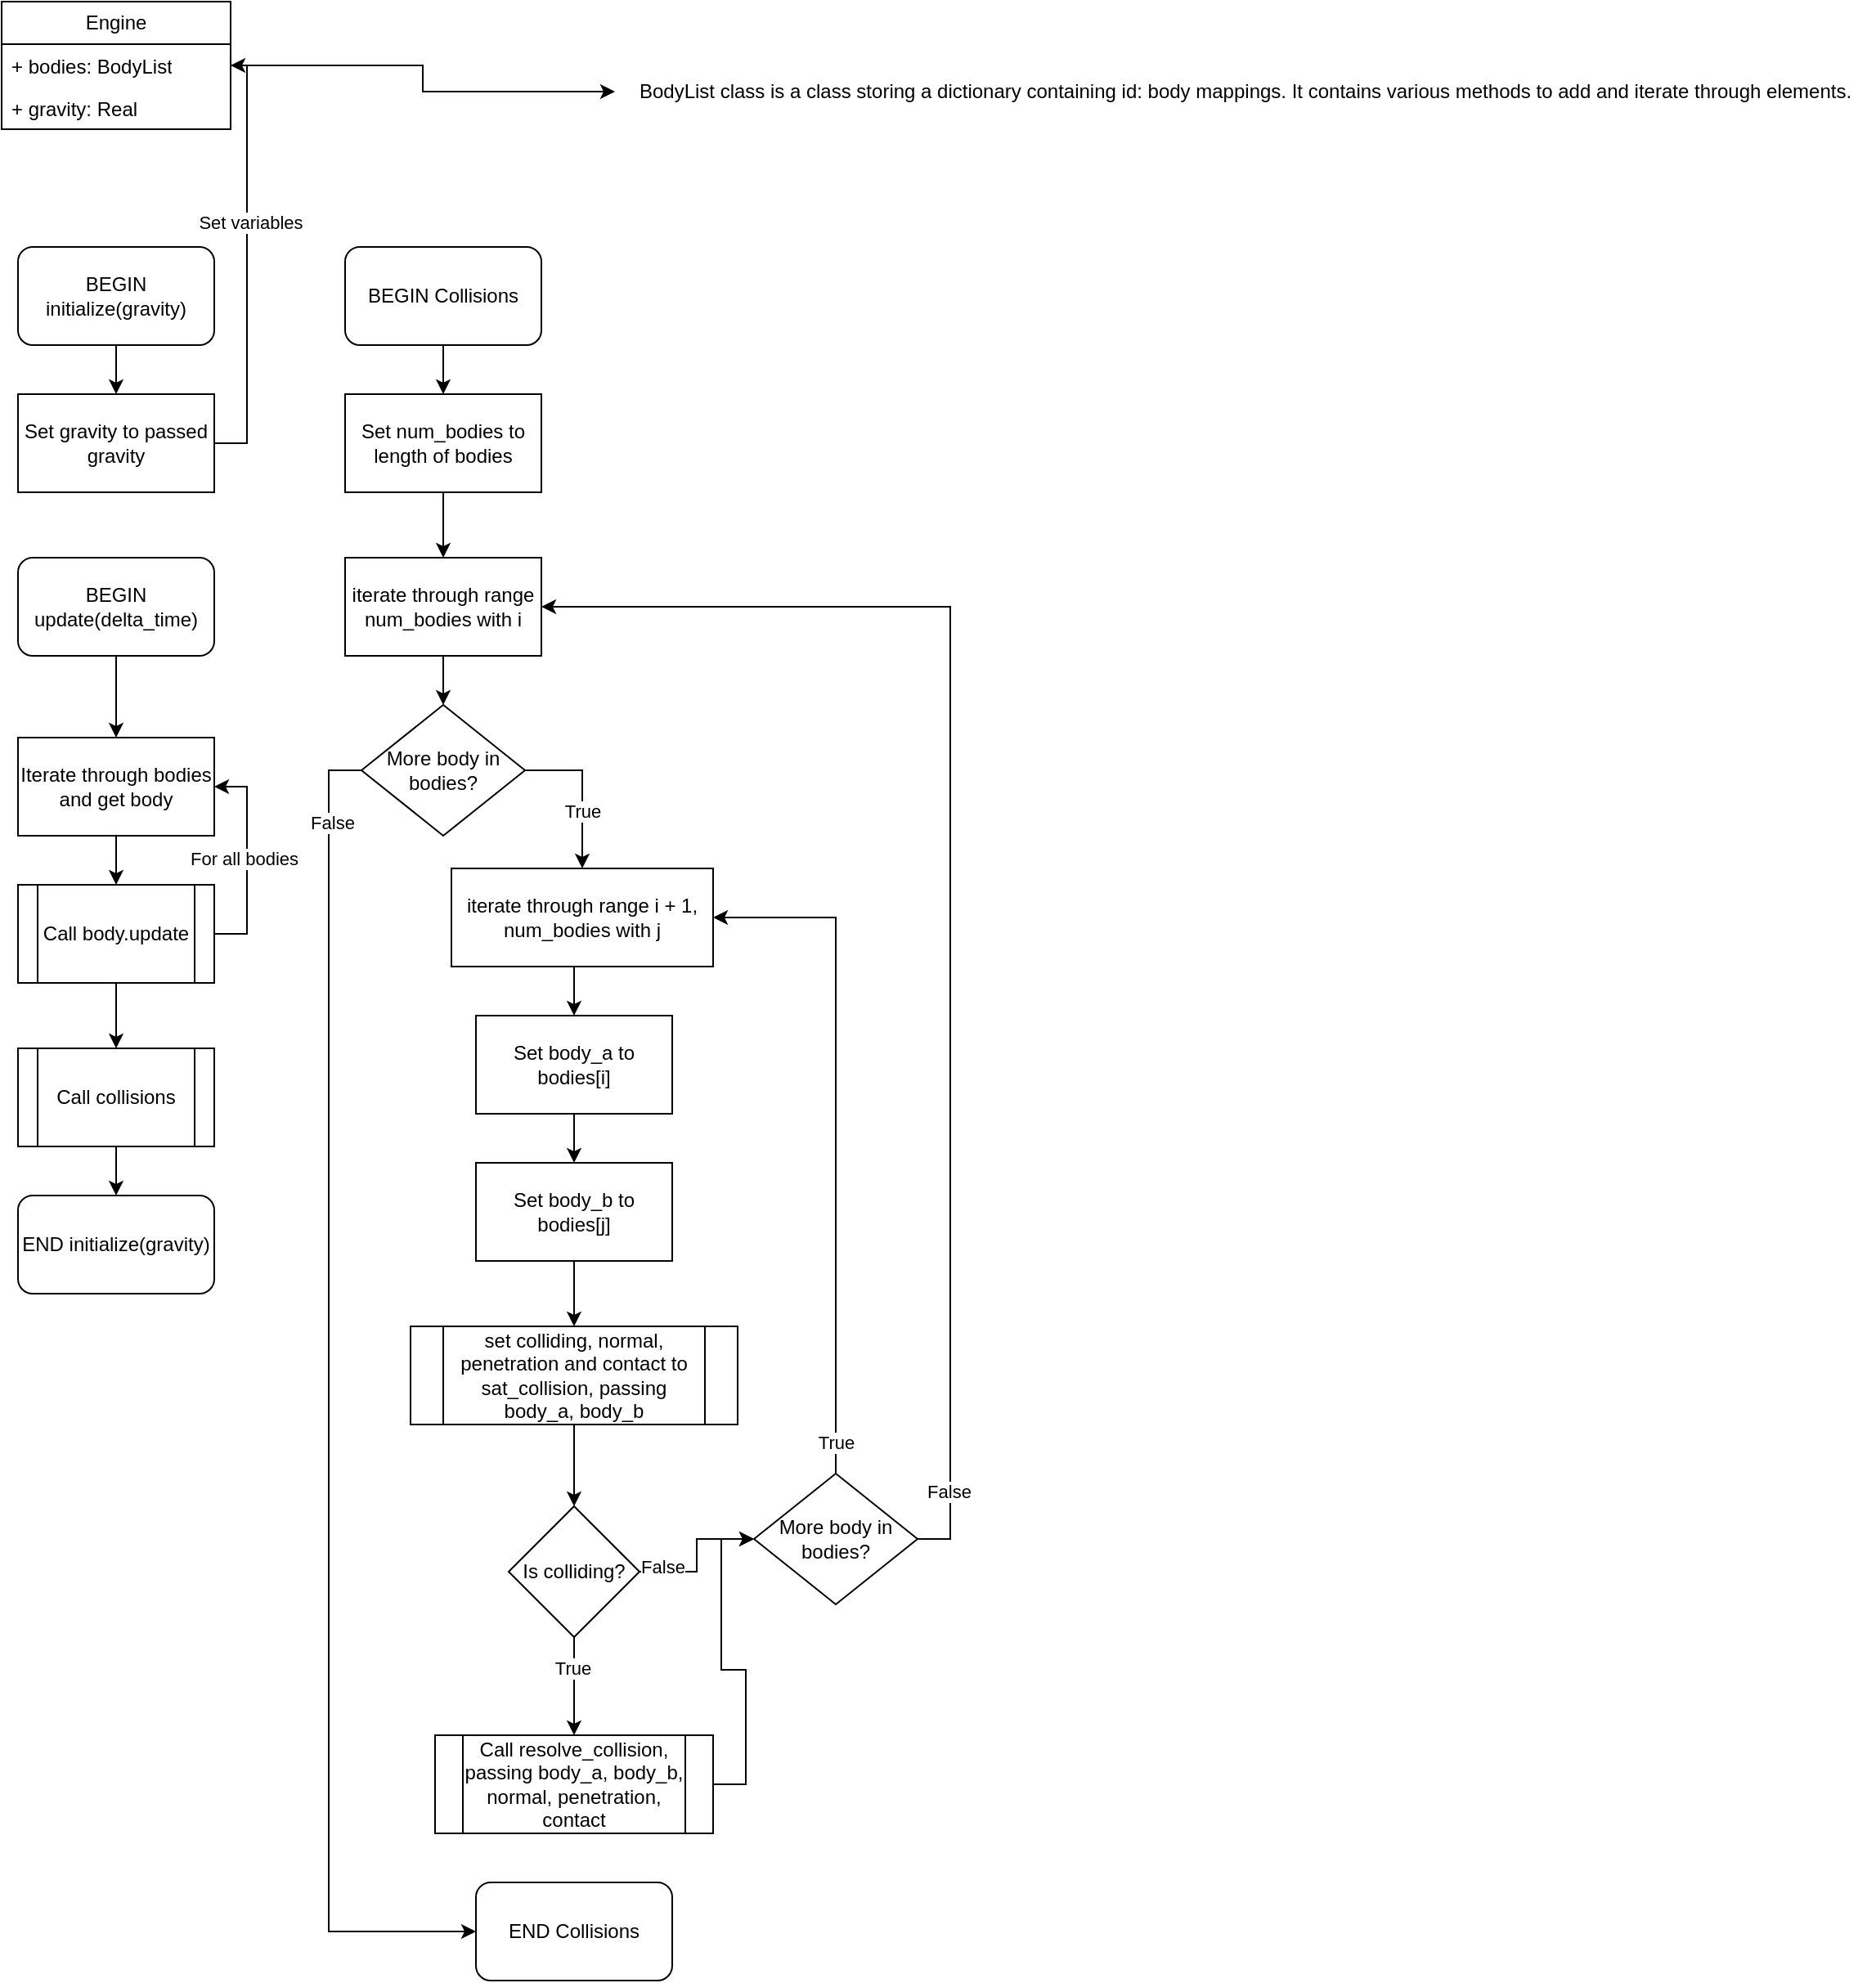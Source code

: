 <mxfile version="26.0.16">
  <diagram name="Page-1" id="K0qxvEamrWTvSBX2UNkP">
    <mxGraphModel dx="1420" dy="776" grid="1" gridSize="10" guides="1" tooltips="1" connect="1" arrows="1" fold="1" page="1" pageScale="1" pageWidth="850" pageHeight="1100" math="0" shadow="0">
      <root>
        <mxCell id="0" />
        <mxCell id="1" parent="0" />
        <mxCell id="Ge-Dk1DaGjdfTxvKBWv9-1" value="Engine" style="swimlane;fontStyle=0;childLayout=stackLayout;horizontal=1;startSize=26;fillColor=none;horizontalStack=0;resizeParent=1;resizeParentMax=0;resizeLast=0;collapsible=1;marginBottom=0;whiteSpace=wrap;html=1;" vertex="1" parent="1">
          <mxGeometry x="40" y="50" width="140" height="78" as="geometry" />
        </mxCell>
        <mxCell id="Ge-Dk1DaGjdfTxvKBWv9-2" value="+ bodies: BodyList" style="text;strokeColor=none;fillColor=none;align=left;verticalAlign=top;spacingLeft=4;spacingRight=4;overflow=hidden;rotatable=0;points=[[0,0.5],[1,0.5]];portConstraint=eastwest;whiteSpace=wrap;html=1;" vertex="1" parent="Ge-Dk1DaGjdfTxvKBWv9-1">
          <mxGeometry y="26" width="140" height="26" as="geometry" />
        </mxCell>
        <mxCell id="Ge-Dk1DaGjdfTxvKBWv9-3" value="+ gravity: Real" style="text;strokeColor=none;fillColor=none;align=left;verticalAlign=top;spacingLeft=4;spacingRight=4;overflow=hidden;rotatable=0;points=[[0,0.5],[1,0.5]];portConstraint=eastwest;whiteSpace=wrap;html=1;" vertex="1" parent="Ge-Dk1DaGjdfTxvKBWv9-1">
          <mxGeometry y="52" width="140" height="26" as="geometry" />
        </mxCell>
        <mxCell id="Ge-Dk1DaGjdfTxvKBWv9-6" style="edgeStyle=orthogonalEdgeStyle;rounded=0;orthogonalLoop=1;jettySize=auto;html=1;exitX=0.5;exitY=1;exitDx=0;exitDy=0;" edge="1" parent="1" source="Ge-Dk1DaGjdfTxvKBWv9-5" target="Ge-Dk1DaGjdfTxvKBWv9-7">
          <mxGeometry relative="1" as="geometry">
            <mxPoint x="110" y="310" as="targetPoint" />
          </mxGeometry>
        </mxCell>
        <mxCell id="Ge-Dk1DaGjdfTxvKBWv9-5" value="BEGIN initialize(gravity)" style="rounded=1;whiteSpace=wrap;html=1;" vertex="1" parent="1">
          <mxGeometry x="50" y="200" width="120" height="60" as="geometry" />
        </mxCell>
        <mxCell id="Ge-Dk1DaGjdfTxvKBWv9-8" style="edgeStyle=orthogonalEdgeStyle;rounded=0;orthogonalLoop=1;jettySize=auto;html=1;exitX=1;exitY=0.5;exitDx=0;exitDy=0;entryX=1;entryY=0.5;entryDx=0;entryDy=0;" edge="1" parent="1" source="Ge-Dk1DaGjdfTxvKBWv9-7" target="Ge-Dk1DaGjdfTxvKBWv9-1">
          <mxGeometry relative="1" as="geometry" />
        </mxCell>
        <mxCell id="Ge-Dk1DaGjdfTxvKBWv9-9" value="Set variables" style="edgeLabel;html=1;align=center;verticalAlign=middle;resizable=0;points=[];" vertex="1" connectable="0" parent="Ge-Dk1DaGjdfTxvKBWv9-8">
          <mxGeometry x="0.188" y="-2" relative="1" as="geometry">
            <mxPoint as="offset" />
          </mxGeometry>
        </mxCell>
        <mxCell id="Ge-Dk1DaGjdfTxvKBWv9-7" value="Set gravity to passed gravity" style="rounded=0;whiteSpace=wrap;html=1;" vertex="1" parent="1">
          <mxGeometry x="50" y="290" width="120" height="60" as="geometry" />
        </mxCell>
        <mxCell id="Ge-Dk1DaGjdfTxvKBWv9-17" style="edgeStyle=orthogonalEdgeStyle;rounded=0;orthogonalLoop=1;jettySize=auto;html=1;exitX=0.5;exitY=1;exitDx=0;exitDy=0;entryX=0.5;entryY=0;entryDx=0;entryDy=0;" edge="1" parent="1" source="Ge-Dk1DaGjdfTxvKBWv9-10" target="Ge-Dk1DaGjdfTxvKBWv9-11">
          <mxGeometry relative="1" as="geometry" />
        </mxCell>
        <mxCell id="Ge-Dk1DaGjdfTxvKBWv9-10" value="BEGIN update(delta_time)" style="rounded=1;whiteSpace=wrap;html=1;" vertex="1" parent="1">
          <mxGeometry x="50" y="390" width="120" height="60" as="geometry" />
        </mxCell>
        <mxCell id="Ge-Dk1DaGjdfTxvKBWv9-14" style="edgeStyle=orthogonalEdgeStyle;rounded=0;orthogonalLoop=1;jettySize=auto;html=1;exitX=0.5;exitY=1;exitDx=0;exitDy=0;entryX=0.5;entryY=0;entryDx=0;entryDy=0;" edge="1" parent="1" source="Ge-Dk1DaGjdfTxvKBWv9-11" target="Ge-Dk1DaGjdfTxvKBWv9-13">
          <mxGeometry relative="1" as="geometry" />
        </mxCell>
        <mxCell id="Ge-Dk1DaGjdfTxvKBWv9-11" value="Iterate through bodies and get body" style="rounded=0;whiteSpace=wrap;html=1;" vertex="1" parent="1">
          <mxGeometry x="50" y="500" width="120" height="60" as="geometry" />
        </mxCell>
        <mxCell id="Ge-Dk1DaGjdfTxvKBWv9-15" style="edgeStyle=orthogonalEdgeStyle;rounded=0;orthogonalLoop=1;jettySize=auto;html=1;exitX=1;exitY=0.5;exitDx=0;exitDy=0;entryX=1;entryY=0.5;entryDx=0;entryDy=0;" edge="1" parent="1" source="Ge-Dk1DaGjdfTxvKBWv9-13" target="Ge-Dk1DaGjdfTxvKBWv9-11">
          <mxGeometry relative="1" as="geometry" />
        </mxCell>
        <mxCell id="Ge-Dk1DaGjdfTxvKBWv9-16" value="For all bodies" style="edgeLabel;html=1;align=center;verticalAlign=middle;resizable=0;points=[];" vertex="1" connectable="0" parent="Ge-Dk1DaGjdfTxvKBWv9-15">
          <mxGeometry x="0.015" y="2" relative="1" as="geometry">
            <mxPoint as="offset" />
          </mxGeometry>
        </mxCell>
        <mxCell id="Ge-Dk1DaGjdfTxvKBWv9-19" style="edgeStyle=orthogonalEdgeStyle;rounded=0;orthogonalLoop=1;jettySize=auto;html=1;exitX=0.5;exitY=1;exitDx=0;exitDy=0;entryX=0.5;entryY=0;entryDx=0;entryDy=0;" edge="1" parent="1" source="Ge-Dk1DaGjdfTxvKBWv9-13" target="Ge-Dk1DaGjdfTxvKBWv9-18">
          <mxGeometry relative="1" as="geometry" />
        </mxCell>
        <mxCell id="Ge-Dk1DaGjdfTxvKBWv9-13" value="Call body.update" style="shape=process;whiteSpace=wrap;html=1;backgroundOutline=1;" vertex="1" parent="1">
          <mxGeometry x="50" y="590" width="120" height="60" as="geometry" />
        </mxCell>
        <mxCell id="Ge-Dk1DaGjdfTxvKBWv9-57" style="edgeStyle=orthogonalEdgeStyle;rounded=0;orthogonalLoop=1;jettySize=auto;html=1;exitX=0.5;exitY=1;exitDx=0;exitDy=0;entryX=0.5;entryY=0;entryDx=0;entryDy=0;" edge="1" parent="1" source="Ge-Dk1DaGjdfTxvKBWv9-18" target="Ge-Dk1DaGjdfTxvKBWv9-56">
          <mxGeometry relative="1" as="geometry" />
        </mxCell>
        <mxCell id="Ge-Dk1DaGjdfTxvKBWv9-18" value="Call collisions" style="shape=process;whiteSpace=wrap;html=1;backgroundOutline=1;" vertex="1" parent="1">
          <mxGeometry x="50" y="690" width="120" height="60" as="geometry" />
        </mxCell>
        <mxCell id="Ge-Dk1DaGjdfTxvKBWv9-22" style="edgeStyle=orthogonalEdgeStyle;rounded=0;orthogonalLoop=1;jettySize=auto;html=1;exitX=0.5;exitY=1;exitDx=0;exitDy=0;entryX=0.5;entryY=0;entryDx=0;entryDy=0;" edge="1" parent="1" source="Ge-Dk1DaGjdfTxvKBWv9-20" target="Ge-Dk1DaGjdfTxvKBWv9-21">
          <mxGeometry relative="1" as="geometry" />
        </mxCell>
        <mxCell id="Ge-Dk1DaGjdfTxvKBWv9-20" value="BEGIN Collisions" style="rounded=1;whiteSpace=wrap;html=1;" vertex="1" parent="1">
          <mxGeometry x="250" y="200" width="120" height="60" as="geometry" />
        </mxCell>
        <mxCell id="Ge-Dk1DaGjdfTxvKBWv9-42" style="edgeStyle=orthogonalEdgeStyle;rounded=0;orthogonalLoop=1;jettySize=auto;html=1;exitX=0.5;exitY=1;exitDx=0;exitDy=0;entryX=0.5;entryY=0;entryDx=0;entryDy=0;" edge="1" parent="1" source="Ge-Dk1DaGjdfTxvKBWv9-21" target="Ge-Dk1DaGjdfTxvKBWv9-23">
          <mxGeometry relative="1" as="geometry" />
        </mxCell>
        <mxCell id="Ge-Dk1DaGjdfTxvKBWv9-21" value="Set num_bodies to length of bodies" style="rounded=0;whiteSpace=wrap;html=1;" vertex="1" parent="1">
          <mxGeometry x="250" y="290" width="120" height="60" as="geometry" />
        </mxCell>
        <mxCell id="Ge-Dk1DaGjdfTxvKBWv9-23" value="iterate through range num_bodies with i" style="rounded=0;whiteSpace=wrap;html=1;" vertex="1" parent="1">
          <mxGeometry x="250" y="390" width="120" height="60" as="geometry" />
        </mxCell>
        <mxCell id="Ge-Dk1DaGjdfTxvKBWv9-29" style="edgeStyle=orthogonalEdgeStyle;rounded=0;orthogonalLoop=1;jettySize=auto;html=1;exitX=0.5;exitY=1;exitDx=0;exitDy=0;entryX=0.5;entryY=0;entryDx=0;entryDy=0;" edge="1" parent="1" source="Ge-Dk1DaGjdfTxvKBWv9-24" target="Ge-Dk1DaGjdfTxvKBWv9-26">
          <mxGeometry relative="1" as="geometry" />
        </mxCell>
        <mxCell id="Ge-Dk1DaGjdfTxvKBWv9-24" value="iterate through range i + 1, num_bodies with j" style="rounded=0;whiteSpace=wrap;html=1;" vertex="1" parent="1">
          <mxGeometry x="315" y="580" width="160" height="60" as="geometry" />
        </mxCell>
        <mxCell id="Ge-Dk1DaGjdfTxvKBWv9-28" style="edgeStyle=orthogonalEdgeStyle;rounded=0;orthogonalLoop=1;jettySize=auto;html=1;exitX=0.5;exitY=1;exitDx=0;exitDy=0;entryX=0.5;entryY=0;entryDx=0;entryDy=0;" edge="1" parent="1" source="Ge-Dk1DaGjdfTxvKBWv9-26" target="Ge-Dk1DaGjdfTxvKBWv9-27">
          <mxGeometry relative="1" as="geometry" />
        </mxCell>
        <mxCell id="Ge-Dk1DaGjdfTxvKBWv9-26" value="Set body_a to bodies[i]" style="rounded=0;whiteSpace=wrap;html=1;" vertex="1" parent="1">
          <mxGeometry x="330" y="670" width="120" height="60" as="geometry" />
        </mxCell>
        <mxCell id="Ge-Dk1DaGjdfTxvKBWv9-32" style="edgeStyle=orthogonalEdgeStyle;rounded=0;orthogonalLoop=1;jettySize=auto;html=1;exitX=0.5;exitY=1;exitDx=0;exitDy=0;entryX=0.5;entryY=0;entryDx=0;entryDy=0;" edge="1" parent="1" source="Ge-Dk1DaGjdfTxvKBWv9-27" target="Ge-Dk1DaGjdfTxvKBWv9-30">
          <mxGeometry relative="1" as="geometry" />
        </mxCell>
        <mxCell id="Ge-Dk1DaGjdfTxvKBWv9-27" value="Set body_b to bodies[j]" style="rounded=0;whiteSpace=wrap;html=1;" vertex="1" parent="1">
          <mxGeometry x="330" y="760" width="120" height="60" as="geometry" />
        </mxCell>
        <mxCell id="Ge-Dk1DaGjdfTxvKBWv9-35" style="edgeStyle=orthogonalEdgeStyle;rounded=0;orthogonalLoop=1;jettySize=auto;html=1;exitX=0.5;exitY=1;exitDx=0;exitDy=0;entryX=0.5;entryY=0;entryDx=0;entryDy=0;" edge="1" parent="1" source="Ge-Dk1DaGjdfTxvKBWv9-30" target="Ge-Dk1DaGjdfTxvKBWv9-33">
          <mxGeometry relative="1" as="geometry" />
        </mxCell>
        <mxCell id="Ge-Dk1DaGjdfTxvKBWv9-30" value="set colliding, normal, penetration and contact to sat_collision, passing body_a, body_b" style="shape=process;whiteSpace=wrap;html=1;backgroundOutline=1;" vertex="1" parent="1">
          <mxGeometry x="290" y="860" width="200" height="60" as="geometry" />
        </mxCell>
        <mxCell id="Ge-Dk1DaGjdfTxvKBWv9-37" style="edgeStyle=orthogonalEdgeStyle;rounded=0;orthogonalLoop=1;jettySize=auto;html=1;exitX=0.5;exitY=1;exitDx=0;exitDy=0;entryX=0.5;entryY=0;entryDx=0;entryDy=0;" edge="1" parent="1" source="Ge-Dk1DaGjdfTxvKBWv9-33" target="Ge-Dk1DaGjdfTxvKBWv9-36">
          <mxGeometry relative="1" as="geometry" />
        </mxCell>
        <mxCell id="Ge-Dk1DaGjdfTxvKBWv9-38" value="True" style="edgeLabel;html=1;align=center;verticalAlign=middle;resizable=0;points=[];" vertex="1" connectable="0" parent="Ge-Dk1DaGjdfTxvKBWv9-37">
          <mxGeometry x="-0.367" y="-1" relative="1" as="geometry">
            <mxPoint as="offset" />
          </mxGeometry>
        </mxCell>
        <mxCell id="Ge-Dk1DaGjdfTxvKBWv9-48" style="edgeStyle=orthogonalEdgeStyle;rounded=0;orthogonalLoop=1;jettySize=auto;html=1;exitX=1;exitY=0.5;exitDx=0;exitDy=0;entryX=0;entryY=0.5;entryDx=0;entryDy=0;" edge="1" parent="1" source="Ge-Dk1DaGjdfTxvKBWv9-33" target="Ge-Dk1DaGjdfTxvKBWv9-47">
          <mxGeometry relative="1" as="geometry" />
        </mxCell>
        <mxCell id="Ge-Dk1DaGjdfTxvKBWv9-49" value="False" style="edgeLabel;html=1;align=center;verticalAlign=middle;resizable=0;points=[];" vertex="1" connectable="0" parent="Ge-Dk1DaGjdfTxvKBWv9-48">
          <mxGeometry x="-0.685" y="3" relative="1" as="geometry">
            <mxPoint as="offset" />
          </mxGeometry>
        </mxCell>
        <mxCell id="Ge-Dk1DaGjdfTxvKBWv9-33" value="Is colliding?" style="rhombus;whiteSpace=wrap;html=1;" vertex="1" parent="1">
          <mxGeometry x="350" y="970" width="80" height="80" as="geometry" />
        </mxCell>
        <mxCell id="Ge-Dk1DaGjdfTxvKBWv9-50" style="edgeStyle=orthogonalEdgeStyle;rounded=0;orthogonalLoop=1;jettySize=auto;html=1;exitX=1;exitY=0.5;exitDx=0;exitDy=0;entryX=0;entryY=0.5;entryDx=0;entryDy=0;" edge="1" parent="1" source="Ge-Dk1DaGjdfTxvKBWv9-36" target="Ge-Dk1DaGjdfTxvKBWv9-47">
          <mxGeometry relative="1" as="geometry" />
        </mxCell>
        <mxCell id="Ge-Dk1DaGjdfTxvKBWv9-36" value="Call resolve_collision, passing body_a, body_b, normal, penetration, contact" style="shape=process;whiteSpace=wrap;html=1;backgroundOutline=1;" vertex="1" parent="1">
          <mxGeometry x="305" y="1110" width="170" height="60" as="geometry" />
        </mxCell>
        <mxCell id="Ge-Dk1DaGjdfTxvKBWv9-51" style="edgeStyle=orthogonalEdgeStyle;rounded=0;orthogonalLoop=1;jettySize=auto;html=1;exitX=0.5;exitY=0;exitDx=0;exitDy=0;entryX=1;entryY=0.5;entryDx=0;entryDy=0;" edge="1" parent="1" source="Ge-Dk1DaGjdfTxvKBWv9-47" target="Ge-Dk1DaGjdfTxvKBWv9-24">
          <mxGeometry relative="1" as="geometry" />
        </mxCell>
        <mxCell id="Ge-Dk1DaGjdfTxvKBWv9-52" value="True" style="edgeLabel;html=1;align=center;verticalAlign=middle;resizable=0;points=[];" vertex="1" connectable="0" parent="Ge-Dk1DaGjdfTxvKBWv9-51">
          <mxGeometry x="-0.905" relative="1" as="geometry">
            <mxPoint as="offset" />
          </mxGeometry>
        </mxCell>
        <mxCell id="Ge-Dk1DaGjdfTxvKBWv9-54" style="edgeStyle=orthogonalEdgeStyle;rounded=0;orthogonalLoop=1;jettySize=auto;html=1;exitX=1;exitY=0.5;exitDx=0;exitDy=0;entryX=1;entryY=0.5;entryDx=0;entryDy=0;" edge="1" parent="1" source="Ge-Dk1DaGjdfTxvKBWv9-47" target="Ge-Dk1DaGjdfTxvKBWv9-23">
          <mxGeometry relative="1" as="geometry" />
        </mxCell>
        <mxCell id="Ge-Dk1DaGjdfTxvKBWv9-55" value="False" style="edgeLabel;html=1;align=center;verticalAlign=middle;resizable=0;points=[];" vertex="1" connectable="0" parent="Ge-Dk1DaGjdfTxvKBWv9-54">
          <mxGeometry x="-0.883" y="1" relative="1" as="geometry">
            <mxPoint as="offset" />
          </mxGeometry>
        </mxCell>
        <mxCell id="Ge-Dk1DaGjdfTxvKBWv9-47" value="More body in bodies?" style="rhombus;whiteSpace=wrap;html=1;" vertex="1" parent="1">
          <mxGeometry x="500" y="950" width="100" height="80" as="geometry" />
        </mxCell>
        <mxCell id="Ge-Dk1DaGjdfTxvKBWv9-56" value="END initialize(gravity)" style="rounded=1;whiteSpace=wrap;html=1;" vertex="1" parent="1">
          <mxGeometry x="50" y="780" width="120" height="60" as="geometry" />
        </mxCell>
        <mxCell id="Ge-Dk1DaGjdfTxvKBWv9-58" value="BodyList class is a class storing a dictionary containing id: body mappings. It contains various methods to add and iterate through elements." style="text;html=1;align=center;verticalAlign=middle;resizable=0;points=[];autosize=1;strokeColor=none;fillColor=none;" vertex="1" parent="1">
          <mxGeometry x="415" y="90" width="770" height="30" as="geometry" />
        </mxCell>
        <mxCell id="Ge-Dk1DaGjdfTxvKBWv9-60" style="edgeStyle=orthogonalEdgeStyle;rounded=0;orthogonalLoop=1;jettySize=auto;html=1;exitX=1;exitY=0.5;exitDx=0;exitDy=0;" edge="1" parent="1" source="Ge-Dk1DaGjdfTxvKBWv9-2" target="Ge-Dk1DaGjdfTxvKBWv9-58">
          <mxGeometry relative="1" as="geometry" />
        </mxCell>
        <mxCell id="Ge-Dk1DaGjdfTxvKBWv9-62" value="" style="edgeStyle=orthogonalEdgeStyle;rounded=0;orthogonalLoop=1;jettySize=auto;html=1;exitX=0.5;exitY=1;exitDx=0;exitDy=0;entryX=0.5;entryY=0;entryDx=0;entryDy=0;" edge="1" parent="1" source="Ge-Dk1DaGjdfTxvKBWv9-23" target="Ge-Dk1DaGjdfTxvKBWv9-61">
          <mxGeometry relative="1" as="geometry">
            <mxPoint x="310" y="450" as="sourcePoint" />
            <mxPoint x="370" y="580" as="targetPoint" />
          </mxGeometry>
        </mxCell>
        <mxCell id="Ge-Dk1DaGjdfTxvKBWv9-63" style="edgeStyle=orthogonalEdgeStyle;rounded=0;orthogonalLoop=1;jettySize=auto;html=1;exitX=1;exitY=0.5;exitDx=0;exitDy=0;entryX=0.5;entryY=0;entryDx=0;entryDy=0;" edge="1" parent="1" source="Ge-Dk1DaGjdfTxvKBWv9-61" target="Ge-Dk1DaGjdfTxvKBWv9-24">
          <mxGeometry relative="1" as="geometry" />
        </mxCell>
        <mxCell id="Ge-Dk1DaGjdfTxvKBWv9-64" value="True" style="edgeLabel;html=1;align=center;verticalAlign=middle;resizable=0;points=[];" vertex="1" connectable="0" parent="Ge-Dk1DaGjdfTxvKBWv9-63">
          <mxGeometry x="0.263" relative="1" as="geometry">
            <mxPoint as="offset" />
          </mxGeometry>
        </mxCell>
        <mxCell id="Ge-Dk1DaGjdfTxvKBWv9-65" style="edgeStyle=orthogonalEdgeStyle;rounded=0;orthogonalLoop=1;jettySize=auto;html=1;exitX=0;exitY=0.5;exitDx=0;exitDy=0;entryX=0;entryY=0.5;entryDx=0;entryDy=0;" edge="1" parent="1" source="Ge-Dk1DaGjdfTxvKBWv9-61" target="Ge-Dk1DaGjdfTxvKBWv9-67">
          <mxGeometry relative="1" as="geometry">
            <mxPoint x="240" y="1240" as="targetPoint" />
          </mxGeometry>
        </mxCell>
        <mxCell id="Ge-Dk1DaGjdfTxvKBWv9-66" value="False" style="edgeLabel;html=1;align=center;verticalAlign=middle;resizable=0;points=[];" vertex="1" connectable="0" parent="Ge-Dk1DaGjdfTxvKBWv9-65">
          <mxGeometry x="-0.875" y="2" relative="1" as="geometry">
            <mxPoint as="offset" />
          </mxGeometry>
        </mxCell>
        <mxCell id="Ge-Dk1DaGjdfTxvKBWv9-61" value="More body in bodies?" style="rhombus;whiteSpace=wrap;html=1;" vertex="1" parent="1">
          <mxGeometry x="260" y="480" width="100" height="80" as="geometry" />
        </mxCell>
        <mxCell id="Ge-Dk1DaGjdfTxvKBWv9-67" value="END Collisions" style="rounded=1;whiteSpace=wrap;html=1;" vertex="1" parent="1">
          <mxGeometry x="330" y="1200" width="120" height="60" as="geometry" />
        </mxCell>
      </root>
    </mxGraphModel>
  </diagram>
</mxfile>
